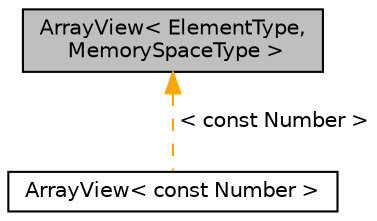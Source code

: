 digraph "ArrayView&lt; ElementType, MemorySpaceType &gt;"
{
 // LATEX_PDF_SIZE
  edge [fontname="Helvetica",fontsize="10",labelfontname="Helvetica",labelfontsize="10"];
  node [fontname="Helvetica",fontsize="10",shape=record];
  Node1 [label="ArrayView\< ElementType,\l MemorySpaceType \>",height=0.2,width=0.4,color="black", fillcolor="grey75", style="filled", fontcolor="black",tooltip=" "];
  Node1 -> Node2 [dir="back",color="orange",fontsize="10",style="dashed",label=" \< const Number \>" ,fontname="Helvetica"];
  Node2 [label="ArrayView\< const Number \>",height=0.2,width=0.4,color="black", fillcolor="white", style="filled",URL="$classArrayView.html",tooltip=" "];
}
